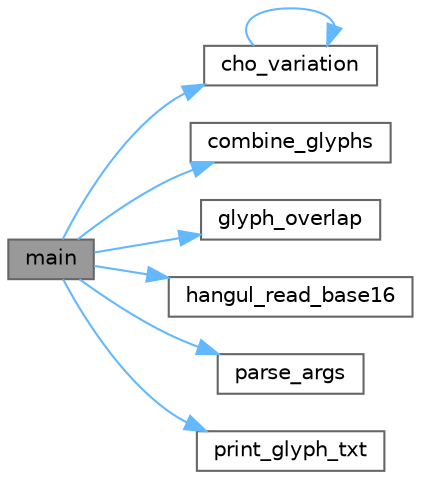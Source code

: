 digraph "main"
{
 // LATEX_PDF_SIZE
  bgcolor="transparent";
  edge [fontname=Helvetica,fontsize=10,labelfontname=Helvetica,labelfontsize=10];
  node [fontname=Helvetica,fontsize=10,shape=box,height=0.2,width=0.4];
  rankdir="LR";
  Node1 [label="main",height=0.2,width=0.4,color="gray40", fillcolor="grey60", style="filled", fontcolor="black",tooltip="The main function."];
  Node1 -> Node2 [color="steelblue1",style="solid"];
  Node2 [label="cho_variation",height=0.2,width=0.4,color="grey40", fillcolor="white", style="filled",URL="$unihangul-support_8c.html#ab795ff183c3e429e0eb9257a7737c57f",tooltip="Return the Johab 6/3/1 choseong variation for a syllable."];
  Node2 -> Node2 [color="steelblue1",style="solid"];
  Node1 -> Node3 [color="steelblue1",style="solid"];
  Node3 [label="combine_glyphs",height=0.2,width=0.4,color="grey40", fillcolor="white", style="filled",URL="$unihangul-support_8c.html#a9aacff561033067830249796de592258",tooltip="Combine two glyphs into one glyph."];
  Node1 -> Node4 [color="steelblue1",style="solid"];
  Node4 [label="glyph_overlap",height=0.2,width=0.4,color="grey40", fillcolor="white", style="filled",URL="$unihangul-support_8c.html#a5683e04e68511d40e66dc8fe26a9a934",tooltip="See if two glyphs overlap."];
  Node1 -> Node5 [color="steelblue1",style="solid"];
  Node5 [label="hangul_read_base16",height=0.2,width=0.4,color="grey40", fillcolor="white", style="filled",URL="$unihangul-support_8c.html#afd372e1a400e28d1b61410187f038eec",tooltip="Read hangul-base.hex file into a unsigned array."];
  Node1 -> Node6 [color="steelblue1",style="solid"];
  Node6 [label="parse_args",height=0.2,width=0.4,color="grey40", fillcolor="white", style="filled",URL="$unijohab2html_8c.html#af0ae5e62b21f6205cc500a75ec788413",tooltip="Parse command line arguments."];
  Node1 -> Node7 [color="steelblue1",style="solid"];
  Node7 [label="print_glyph_txt",height=0.2,width=0.4,color="grey40", fillcolor="white", style="filled",URL="$unihangul-support_8c.html#a0b8d4a416ad7bb42a332332c7ba86da8",tooltip="Print one glyph in Unifont hexdraw plain text style."];
}
